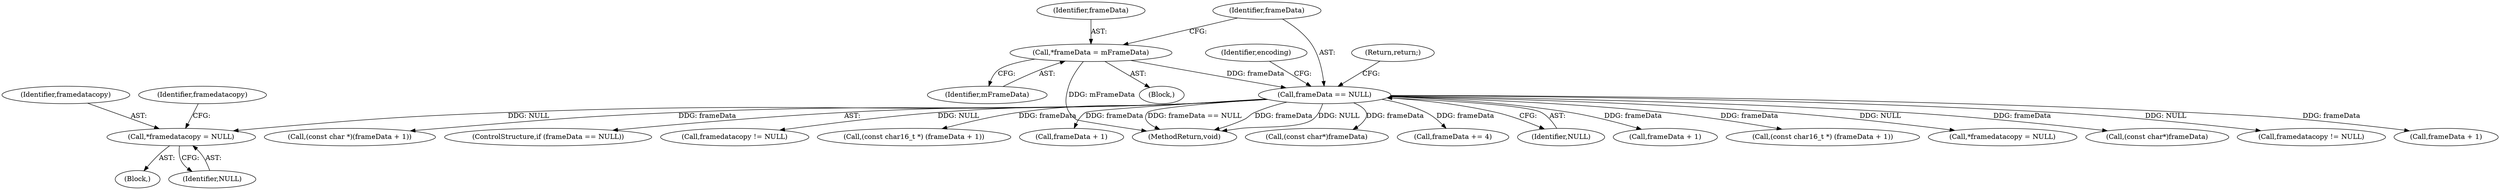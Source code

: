 digraph "0_Android_6d0249be2275fd4086783f259f4e2c54722a7c55_0@API" {
"1000262" [label="(Call,*framedatacopy = NULL)"];
"1000111" [label="(Call,frameData == NULL)"];
"1000107" [label="(Call,*frameData = mFrameData)"];
"1000109" [label="(Identifier,mFrameData)"];
"1000322" [label="(Call,*framedatacopy = NULL)"];
"1000155" [label="(Call,(const char*)frameData)"];
"1000263" [label="(Identifier,framedatacopy)"];
"1000118" [label="(Identifier,encoding)"];
"1000266" [label="(Identifier,framedatacopy)"];
"1000295" [label="(Call,framedatacopy != NULL)"];
"1000318" [label="(Call,frameData + 1)"];
"1000235" [label="(Call,(const char *)(frameData + 1))"];
"1000246" [label="(Block,)"];
"1000110" [label="(ControlStructure,if (frameData == NULL))"];
"1000430" [label="(Call,framedatacopy != NULL)"];
"1000103" [label="(Block,)"];
"1000256" [label="(Call,(const char16_t *) (frameData + 1))"];
"1000258" [label="(Call,frameData + 1)"];
"1000111" [label="(Call,frameData == NULL)"];
"1000112" [label="(Identifier,frameData)"];
"1000107" [label="(Call,*frameData = mFrameData)"];
"1000436" [label="(MethodReturn,void)"];
"1000223" [label="(Call,(const char*)frameData)"];
"1000179" [label="(Call,frameData += 4)"];
"1000262" [label="(Call,*framedatacopy = NULL)"];
"1000113" [label="(Identifier,NULL)"];
"1000264" [label="(Identifier,NULL)"];
"1000108" [label="(Identifier,frameData)"];
"1000115" [label="(Return,return;)"];
"1000237" [label="(Call,frameData + 1)"];
"1000316" [label="(Call,(const char16_t *) (frameData + 1))"];
"1000262" -> "1000246"  [label="AST: "];
"1000262" -> "1000264"  [label="CFG: "];
"1000263" -> "1000262"  [label="AST: "];
"1000264" -> "1000262"  [label="AST: "];
"1000266" -> "1000262"  [label="CFG: "];
"1000111" -> "1000262"  [label="DDG: NULL"];
"1000111" -> "1000110"  [label="AST: "];
"1000111" -> "1000113"  [label="CFG: "];
"1000112" -> "1000111"  [label="AST: "];
"1000113" -> "1000111"  [label="AST: "];
"1000115" -> "1000111"  [label="CFG: "];
"1000118" -> "1000111"  [label="CFG: "];
"1000111" -> "1000436"  [label="DDG: frameData"];
"1000111" -> "1000436"  [label="DDG: NULL"];
"1000111" -> "1000436"  [label="DDG: frameData == NULL"];
"1000107" -> "1000111"  [label="DDG: frameData"];
"1000111" -> "1000155"  [label="DDG: frameData"];
"1000111" -> "1000179"  [label="DDG: frameData"];
"1000111" -> "1000223"  [label="DDG: frameData"];
"1000111" -> "1000235"  [label="DDG: frameData"];
"1000111" -> "1000237"  [label="DDG: frameData"];
"1000111" -> "1000256"  [label="DDG: frameData"];
"1000111" -> "1000258"  [label="DDG: frameData"];
"1000111" -> "1000295"  [label="DDG: NULL"];
"1000111" -> "1000316"  [label="DDG: frameData"];
"1000111" -> "1000318"  [label="DDG: frameData"];
"1000111" -> "1000322"  [label="DDG: NULL"];
"1000111" -> "1000430"  [label="DDG: NULL"];
"1000107" -> "1000103"  [label="AST: "];
"1000107" -> "1000109"  [label="CFG: "];
"1000108" -> "1000107"  [label="AST: "];
"1000109" -> "1000107"  [label="AST: "];
"1000112" -> "1000107"  [label="CFG: "];
"1000107" -> "1000436"  [label="DDG: mFrameData"];
}
